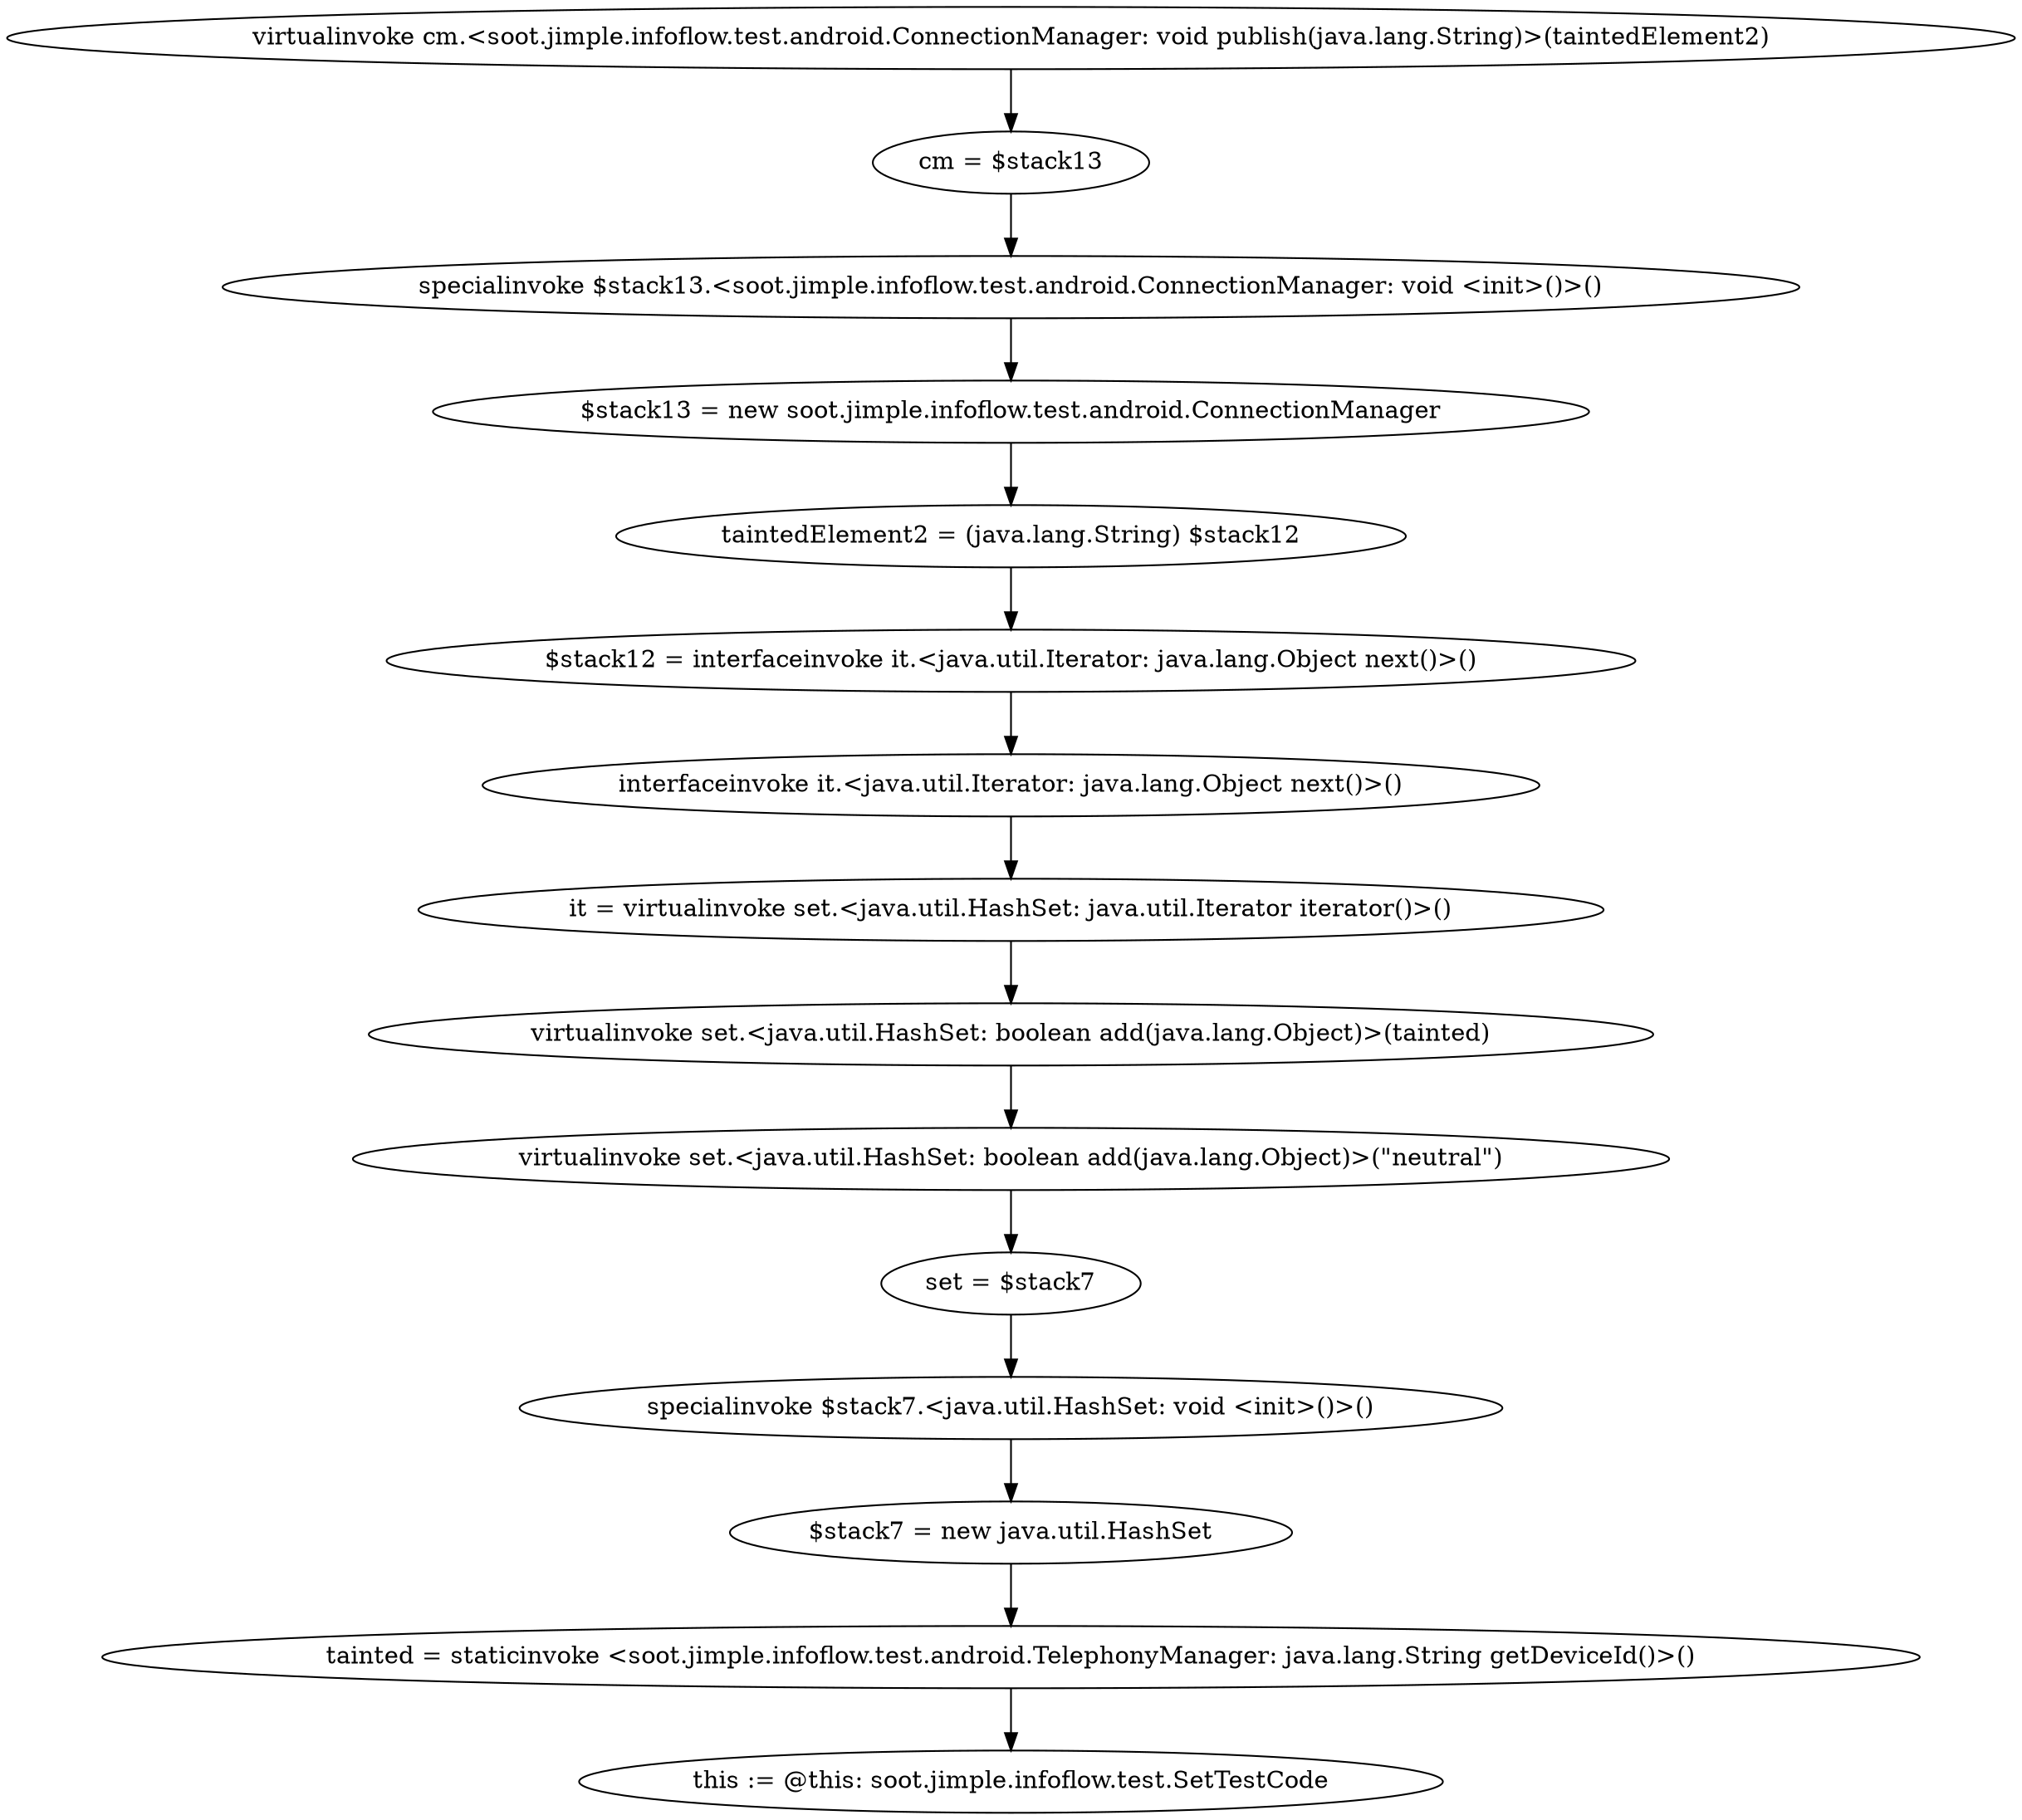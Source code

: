 digraph "" {
    "virtualinvoke cm.<soot.jimple.infoflow.test.android.ConnectionManager: void publish(java.lang.String)>(taintedElement2)"
    "cm = $stack13"
    "virtualinvoke cm.<soot.jimple.infoflow.test.android.ConnectionManager: void publish(java.lang.String)>(taintedElement2)"->"cm = $stack13";
    "specialinvoke $stack13.<soot.jimple.infoflow.test.android.ConnectionManager: void <init>()>()"
    "cm = $stack13"->"specialinvoke $stack13.<soot.jimple.infoflow.test.android.ConnectionManager: void <init>()>()";
    "$stack13 = new soot.jimple.infoflow.test.android.ConnectionManager"
    "specialinvoke $stack13.<soot.jimple.infoflow.test.android.ConnectionManager: void <init>()>()"->"$stack13 = new soot.jimple.infoflow.test.android.ConnectionManager";
    "taintedElement2 = (java.lang.String) $stack12"
    "$stack13 = new soot.jimple.infoflow.test.android.ConnectionManager"->"taintedElement2 = (java.lang.String) $stack12";
    "$stack12 = interfaceinvoke it.<java.util.Iterator: java.lang.Object next()>()"
    "taintedElement2 = (java.lang.String) $stack12"->"$stack12 = interfaceinvoke it.<java.util.Iterator: java.lang.Object next()>()";
    "interfaceinvoke it.<java.util.Iterator: java.lang.Object next()>()"
    "$stack12 = interfaceinvoke it.<java.util.Iterator: java.lang.Object next()>()"->"interfaceinvoke it.<java.util.Iterator: java.lang.Object next()>()";
    "it = virtualinvoke set.<java.util.HashSet: java.util.Iterator iterator()>()"
    "interfaceinvoke it.<java.util.Iterator: java.lang.Object next()>()"->"it = virtualinvoke set.<java.util.HashSet: java.util.Iterator iterator()>()";
    "virtualinvoke set.<java.util.HashSet: boolean add(java.lang.Object)>(tainted)"
    "it = virtualinvoke set.<java.util.HashSet: java.util.Iterator iterator()>()"->"virtualinvoke set.<java.util.HashSet: boolean add(java.lang.Object)>(tainted)";
    "virtualinvoke set.<java.util.HashSet: boolean add(java.lang.Object)>(\"neutral\")"
    "virtualinvoke set.<java.util.HashSet: boolean add(java.lang.Object)>(tainted)"->"virtualinvoke set.<java.util.HashSet: boolean add(java.lang.Object)>(\"neutral\")";
    "set = $stack7"
    "virtualinvoke set.<java.util.HashSet: boolean add(java.lang.Object)>(\"neutral\")"->"set = $stack7";
    "specialinvoke $stack7.<java.util.HashSet: void <init>()>()"
    "set = $stack7"->"specialinvoke $stack7.<java.util.HashSet: void <init>()>()";
    "$stack7 = new java.util.HashSet"
    "specialinvoke $stack7.<java.util.HashSet: void <init>()>()"->"$stack7 = new java.util.HashSet";
    "tainted = staticinvoke <soot.jimple.infoflow.test.android.TelephonyManager: java.lang.String getDeviceId()>()"
    "$stack7 = new java.util.HashSet"->"tainted = staticinvoke <soot.jimple.infoflow.test.android.TelephonyManager: java.lang.String getDeviceId()>()";
    "this := @this: soot.jimple.infoflow.test.SetTestCode"
    "tainted = staticinvoke <soot.jimple.infoflow.test.android.TelephonyManager: java.lang.String getDeviceId()>()"->"this := @this: soot.jimple.infoflow.test.SetTestCode";
}
